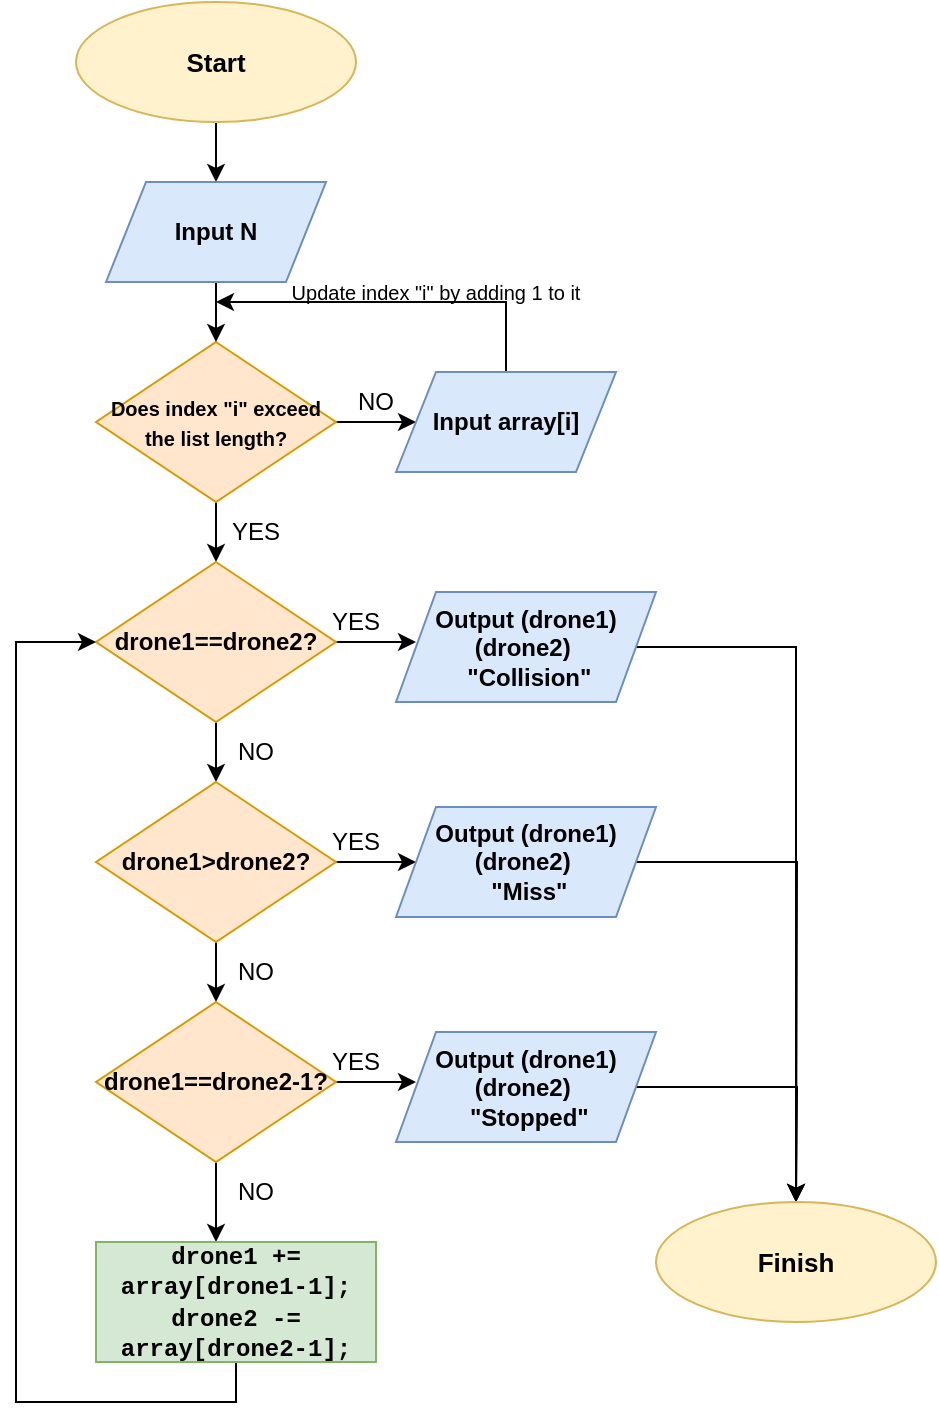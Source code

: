 <mxfile version="22.1.5" type="github">
  <diagram name="Сторінка-1" id="wsyRnkK20nKrxmQFOX2D">
    <mxGraphModel dx="1300" dy="711" grid="0" gridSize="10" guides="1" tooltips="1" connect="1" arrows="1" fold="1" page="1" pageScale="1" pageWidth="827" pageHeight="1169" math="0" shadow="0">
      <root>
        <mxCell id="0" />
        <mxCell id="1" parent="0" />
        <mxCell id="AxSoyxzu9PunkMs0Nn3e-5" style="edgeStyle=orthogonalEdgeStyle;rounded=0;orthogonalLoop=1;jettySize=auto;html=1;exitX=0.5;exitY=1;exitDx=0;exitDy=0;entryX=0.5;entryY=0;entryDx=0;entryDy=0;" edge="1" parent="1" source="AxSoyxzu9PunkMs0Nn3e-1" target="AxSoyxzu9PunkMs0Nn3e-4">
          <mxGeometry relative="1" as="geometry" />
        </mxCell>
        <mxCell id="AxSoyxzu9PunkMs0Nn3e-1" value="&lt;b&gt;&lt;font style=&quot;font-size: 13px;&quot;&gt;Start&lt;/font&gt;&lt;/b&gt;" style="ellipse;whiteSpace=wrap;html=1;fillColor=#fff2cc;strokeColor=#d6b656;" vertex="1" parent="1">
          <mxGeometry x="310" y="20" width="140" height="60" as="geometry" />
        </mxCell>
        <mxCell id="AxSoyxzu9PunkMs0Nn3e-7" style="edgeStyle=orthogonalEdgeStyle;rounded=0;orthogonalLoop=1;jettySize=auto;html=1;exitX=1;exitY=0.5;exitDx=0;exitDy=0;entryX=0;entryY=0.5;entryDx=0;entryDy=0;" edge="1" parent="1" source="AxSoyxzu9PunkMs0Nn3e-2" target="AxSoyxzu9PunkMs0Nn3e-3">
          <mxGeometry relative="1" as="geometry" />
        </mxCell>
        <mxCell id="AxSoyxzu9PunkMs0Nn3e-18" style="edgeStyle=orthogonalEdgeStyle;rounded=0;orthogonalLoop=1;jettySize=auto;html=1;exitX=0.5;exitY=1;exitDx=0;exitDy=0;entryX=0.5;entryY=0;entryDx=0;entryDy=0;" edge="1" parent="1" source="AxSoyxzu9PunkMs0Nn3e-2" target="AxSoyxzu9PunkMs0Nn3e-12">
          <mxGeometry relative="1" as="geometry" />
        </mxCell>
        <mxCell id="AxSoyxzu9PunkMs0Nn3e-2" value="&lt;font style=&quot;font-size: 10px;&quot;&gt;&lt;b&gt;Does index &quot;i&quot; exceed the list length?&lt;/b&gt;&lt;/font&gt;" style="rhombus;whiteSpace=wrap;html=1;fillColor=#ffe6cc;strokeColor=#d79b00;" vertex="1" parent="1">
          <mxGeometry x="320" y="190" width="120" height="80" as="geometry" />
        </mxCell>
        <mxCell id="AxSoyxzu9PunkMs0Nn3e-8" style="edgeStyle=orthogonalEdgeStyle;rounded=0;orthogonalLoop=1;jettySize=auto;html=1;exitX=0.5;exitY=0;exitDx=0;exitDy=0;" edge="1" parent="1" source="AxSoyxzu9PunkMs0Nn3e-3">
          <mxGeometry relative="1" as="geometry">
            <mxPoint x="380" y="170" as="targetPoint" />
            <Array as="points">
              <mxPoint x="525" y="170" />
            </Array>
          </mxGeometry>
        </mxCell>
        <mxCell id="AxSoyxzu9PunkMs0Nn3e-3" value="&lt;b&gt;Input array[i]&lt;/b&gt;" style="shape=parallelogram;perimeter=parallelogramPerimeter;whiteSpace=wrap;html=1;fixedSize=1;fillColor=#dae8fc;strokeColor=#6c8ebf;" vertex="1" parent="1">
          <mxGeometry x="470" y="205" width="110" height="50" as="geometry" />
        </mxCell>
        <mxCell id="AxSoyxzu9PunkMs0Nn3e-6" style="edgeStyle=orthogonalEdgeStyle;rounded=0;orthogonalLoop=1;jettySize=auto;html=1;exitX=0.5;exitY=1;exitDx=0;exitDy=0;entryX=0.5;entryY=0;entryDx=0;entryDy=0;" edge="1" parent="1" source="AxSoyxzu9PunkMs0Nn3e-4" target="AxSoyxzu9PunkMs0Nn3e-2">
          <mxGeometry relative="1" as="geometry" />
        </mxCell>
        <mxCell id="AxSoyxzu9PunkMs0Nn3e-4" value="&lt;b&gt;Input N&lt;/b&gt;" style="shape=parallelogram;perimeter=parallelogramPerimeter;whiteSpace=wrap;html=1;fixedSize=1;fillColor=#dae8fc;strokeColor=#6c8ebf;" vertex="1" parent="1">
          <mxGeometry x="325" y="110" width="110" height="50" as="geometry" />
        </mxCell>
        <mxCell id="AxSoyxzu9PunkMs0Nn3e-9" value="NO" style="text;html=1;strokeColor=none;fillColor=none;align=center;verticalAlign=middle;whiteSpace=wrap;rounded=0;" vertex="1" parent="1">
          <mxGeometry x="430" y="205" width="60" height="30" as="geometry" />
        </mxCell>
        <mxCell id="AxSoyxzu9PunkMs0Nn3e-10" value="Update index &quot;i&quot; by adding 1 to it" style="text;html=1;strokeColor=none;fillColor=none;align=center;verticalAlign=middle;whiteSpace=wrap;rounded=0;fontSize=10;" vertex="1" parent="1">
          <mxGeometry x="370" y="150" width="240" height="30" as="geometry" />
        </mxCell>
        <mxCell id="AxSoyxzu9PunkMs0Nn3e-19" style="edgeStyle=orthogonalEdgeStyle;rounded=0;orthogonalLoop=1;jettySize=auto;html=1;exitX=0.5;exitY=1;exitDx=0;exitDy=0;entryX=0.5;entryY=0;entryDx=0;entryDy=0;" edge="1" parent="1" source="AxSoyxzu9PunkMs0Nn3e-12" target="AxSoyxzu9PunkMs0Nn3e-13">
          <mxGeometry relative="1" as="geometry" />
        </mxCell>
        <mxCell id="AxSoyxzu9PunkMs0Nn3e-21" style="edgeStyle=orthogonalEdgeStyle;rounded=0;orthogonalLoop=1;jettySize=auto;html=1;exitX=1;exitY=0.5;exitDx=0;exitDy=0;entryX=0;entryY=0.5;entryDx=0;entryDy=0;" edge="1" parent="1" source="AxSoyxzu9PunkMs0Nn3e-12">
          <mxGeometry relative="1" as="geometry">
            <mxPoint x="480" y="340" as="targetPoint" />
          </mxGeometry>
        </mxCell>
        <mxCell id="AxSoyxzu9PunkMs0Nn3e-12" value="&lt;b&gt;drone1==drone2?&lt;/b&gt;" style="rhombus;whiteSpace=wrap;html=1;fillColor=#ffe6cc;strokeColor=#d79b00;" vertex="1" parent="1">
          <mxGeometry x="320" y="300" width="120" height="80" as="geometry" />
        </mxCell>
        <mxCell id="AxSoyxzu9PunkMs0Nn3e-20" style="edgeStyle=orthogonalEdgeStyle;rounded=0;orthogonalLoop=1;jettySize=auto;html=1;exitX=0.5;exitY=1;exitDx=0;exitDy=0;entryX=0.5;entryY=0;entryDx=0;entryDy=0;" edge="1" parent="1" source="AxSoyxzu9PunkMs0Nn3e-13" target="AxSoyxzu9PunkMs0Nn3e-14">
          <mxGeometry relative="1" as="geometry" />
        </mxCell>
        <mxCell id="AxSoyxzu9PunkMs0Nn3e-22" style="edgeStyle=orthogonalEdgeStyle;rounded=0;orthogonalLoop=1;jettySize=auto;html=1;exitX=1;exitY=0.5;exitDx=0;exitDy=0;entryX=0;entryY=0.5;entryDx=0;entryDy=0;" edge="1" parent="1" source="AxSoyxzu9PunkMs0Nn3e-13">
          <mxGeometry relative="1" as="geometry">
            <mxPoint x="480" y="450" as="targetPoint" />
          </mxGeometry>
        </mxCell>
        <mxCell id="AxSoyxzu9PunkMs0Nn3e-13" value="&lt;b&gt;drone1&amp;gt;drone2?&lt;/b&gt;" style="rhombus;whiteSpace=wrap;html=1;fillColor=#ffe6cc;strokeColor=#d79b00;" vertex="1" parent="1">
          <mxGeometry x="320" y="410" width="120" height="80" as="geometry" />
        </mxCell>
        <mxCell id="AxSoyxzu9PunkMs0Nn3e-23" style="edgeStyle=orthogonalEdgeStyle;rounded=0;orthogonalLoop=1;jettySize=auto;html=1;exitX=1;exitY=0.5;exitDx=0;exitDy=0;entryX=0;entryY=0.5;entryDx=0;entryDy=0;" edge="1" parent="1" source="AxSoyxzu9PunkMs0Nn3e-14">
          <mxGeometry relative="1" as="geometry">
            <mxPoint x="480" y="560" as="targetPoint" />
          </mxGeometry>
        </mxCell>
        <mxCell id="AxSoyxzu9PunkMs0Nn3e-38" style="edgeStyle=orthogonalEdgeStyle;rounded=0;orthogonalLoop=1;jettySize=auto;html=1;exitX=0.5;exitY=1;exitDx=0;exitDy=0;" edge="1" parent="1" source="AxSoyxzu9PunkMs0Nn3e-14">
          <mxGeometry relative="1" as="geometry">
            <mxPoint x="380" y="640" as="targetPoint" />
          </mxGeometry>
        </mxCell>
        <mxCell id="AxSoyxzu9PunkMs0Nn3e-14" value="&lt;b&gt;drone1==drone2-1?&lt;/b&gt;" style="rhombus;whiteSpace=wrap;html=1;fillColor=#ffe6cc;strokeColor=#d79b00;" vertex="1" parent="1">
          <mxGeometry x="320" y="520" width="120" height="80" as="geometry" />
        </mxCell>
        <mxCell id="AxSoyxzu9PunkMs0Nn3e-24" value="YES" style="text;html=1;strokeColor=none;fillColor=none;align=center;verticalAlign=middle;whiteSpace=wrap;rounded=0;" vertex="1" parent="1">
          <mxGeometry x="370" y="270" width="60" height="30" as="geometry" />
        </mxCell>
        <mxCell id="AxSoyxzu9PunkMs0Nn3e-25" value="YES" style="text;html=1;strokeColor=none;fillColor=none;align=center;verticalAlign=middle;whiteSpace=wrap;rounded=0;" vertex="1" parent="1">
          <mxGeometry x="420" y="315" width="60" height="30" as="geometry" />
        </mxCell>
        <mxCell id="AxSoyxzu9PunkMs0Nn3e-26" value="YES" style="text;html=1;strokeColor=none;fillColor=none;align=center;verticalAlign=middle;whiteSpace=wrap;rounded=0;" vertex="1" parent="1">
          <mxGeometry x="420" y="425" width="60" height="30" as="geometry" />
        </mxCell>
        <mxCell id="AxSoyxzu9PunkMs0Nn3e-27" value="YES" style="text;html=1;strokeColor=none;fillColor=none;align=center;verticalAlign=middle;whiteSpace=wrap;rounded=0;" vertex="1" parent="1">
          <mxGeometry x="420" y="535" width="60" height="30" as="geometry" />
        </mxCell>
        <mxCell id="AxSoyxzu9PunkMs0Nn3e-28" value="NO" style="text;html=1;strokeColor=none;fillColor=none;align=center;verticalAlign=middle;whiteSpace=wrap;rounded=0;" vertex="1" parent="1">
          <mxGeometry x="370" y="380" width="60" height="30" as="geometry" />
        </mxCell>
        <mxCell id="AxSoyxzu9PunkMs0Nn3e-29" value="NO" style="text;html=1;strokeColor=none;fillColor=none;align=center;verticalAlign=middle;whiteSpace=wrap;rounded=0;" vertex="1" parent="1">
          <mxGeometry x="370" y="490" width="60" height="30" as="geometry" />
        </mxCell>
        <mxCell id="AxSoyxzu9PunkMs0Nn3e-34" style="edgeStyle=orthogonalEdgeStyle;rounded=0;orthogonalLoop=1;jettySize=auto;html=1;exitX=1;exitY=0.5;exitDx=0;exitDy=0;entryX=0.5;entryY=0;entryDx=0;entryDy=0;" edge="1" parent="1" source="AxSoyxzu9PunkMs0Nn3e-30">
          <mxGeometry relative="1" as="geometry">
            <mxPoint x="670" y="620" as="targetPoint" />
            <Array as="points">
              <mxPoint x="670" y="343" />
            </Array>
          </mxGeometry>
        </mxCell>
        <mxCell id="AxSoyxzu9PunkMs0Nn3e-30" value="&lt;b&gt;Output (drone1) (drone2)&amp;nbsp;&lt;br style=&quot;border-color: var(--border-color);&quot;&gt;&amp;nbsp;&quot;Collision&quot;&lt;/b&gt;" style="shape=parallelogram;perimeter=parallelogramPerimeter;whiteSpace=wrap;html=1;fixedSize=1;fillColor=#dae8fc;strokeColor=#6c8ebf;" vertex="1" parent="1">
          <mxGeometry x="470" y="315" width="130" height="55" as="geometry" />
        </mxCell>
        <mxCell id="AxSoyxzu9PunkMs0Nn3e-36" style="edgeStyle=orthogonalEdgeStyle;rounded=0;orthogonalLoop=1;jettySize=auto;html=1;exitX=1;exitY=0.5;exitDx=0;exitDy=0;" edge="1" parent="1" source="AxSoyxzu9PunkMs0Nn3e-31">
          <mxGeometry relative="1" as="geometry">
            <mxPoint x="670" y="620" as="targetPoint" />
          </mxGeometry>
        </mxCell>
        <mxCell id="AxSoyxzu9PunkMs0Nn3e-31" value="&lt;b&gt;Output (drone1) (drone2)&amp;nbsp;&lt;br style=&quot;border-color: var(--border-color);&quot;&gt;&amp;nbsp;&quot;Stopped&quot;&lt;/b&gt;" style="shape=parallelogram;perimeter=parallelogramPerimeter;whiteSpace=wrap;html=1;fixedSize=1;fillColor=#dae8fc;strokeColor=#6c8ebf;" vertex="1" parent="1">
          <mxGeometry x="470" y="535" width="130" height="55" as="geometry" />
        </mxCell>
        <mxCell id="AxSoyxzu9PunkMs0Nn3e-35" style="edgeStyle=orthogonalEdgeStyle;rounded=0;orthogonalLoop=1;jettySize=auto;html=1;exitX=1;exitY=0.5;exitDx=0;exitDy=0;" edge="1" parent="1" source="AxSoyxzu9PunkMs0Nn3e-32">
          <mxGeometry relative="1" as="geometry">
            <mxPoint x="670" y="620" as="targetPoint" />
          </mxGeometry>
        </mxCell>
        <mxCell id="AxSoyxzu9PunkMs0Nn3e-32" value="&lt;b&gt;Output (drone1) (drone2)&amp;nbsp;&lt;br style=&quot;border-color: var(--border-color);&quot;&gt;&amp;nbsp;&quot;Miss&quot;&lt;/b&gt;" style="shape=parallelogram;perimeter=parallelogramPerimeter;whiteSpace=wrap;html=1;fixedSize=1;fillColor=#dae8fc;strokeColor=#6c8ebf;" vertex="1" parent="1">
          <mxGeometry x="470" y="422.5" width="130" height="55" as="geometry" />
        </mxCell>
        <mxCell id="AxSoyxzu9PunkMs0Nn3e-41" style="edgeStyle=orthogonalEdgeStyle;rounded=0;orthogonalLoop=1;jettySize=auto;html=1;exitX=0.5;exitY=1;exitDx=0;exitDy=0;entryX=0;entryY=0.5;entryDx=0;entryDy=0;" edge="1" parent="1" source="AxSoyxzu9PunkMs0Nn3e-39" target="AxSoyxzu9PunkMs0Nn3e-12">
          <mxGeometry relative="1" as="geometry">
            <Array as="points">
              <mxPoint x="390" y="720" />
              <mxPoint x="280" y="720" />
              <mxPoint x="280" y="340" />
            </Array>
          </mxGeometry>
        </mxCell>
        <mxCell id="AxSoyxzu9PunkMs0Nn3e-39" value="&lt;font face=&quot;Consolas, Courier New, monospace&quot;&gt;&lt;b&gt;drone1 += array[drone1-1]; drone2 -= array[drone2-1];&lt;/b&gt;&lt;/font&gt;" style="rounded=0;whiteSpace=wrap;html=1;fillColor=#d5e8d4;strokeColor=#82b366;" vertex="1" parent="1">
          <mxGeometry x="320" y="640" width="140" height="60" as="geometry" />
        </mxCell>
        <mxCell id="AxSoyxzu9PunkMs0Nn3e-40" value="NO" style="text;html=1;strokeColor=none;fillColor=none;align=center;verticalAlign=middle;whiteSpace=wrap;rounded=0;" vertex="1" parent="1">
          <mxGeometry x="370" y="600" width="60" height="30" as="geometry" />
        </mxCell>
        <mxCell id="AxSoyxzu9PunkMs0Nn3e-42" value="&lt;span style=&quot;font-size: 13px;&quot;&gt;&lt;b&gt;Finish&lt;/b&gt;&lt;/span&gt;" style="ellipse;whiteSpace=wrap;html=1;fillColor=#fff2cc;strokeColor=#d6b656;" vertex="1" parent="1">
          <mxGeometry x="600" y="620" width="140" height="60" as="geometry" />
        </mxCell>
      </root>
    </mxGraphModel>
  </diagram>
</mxfile>
